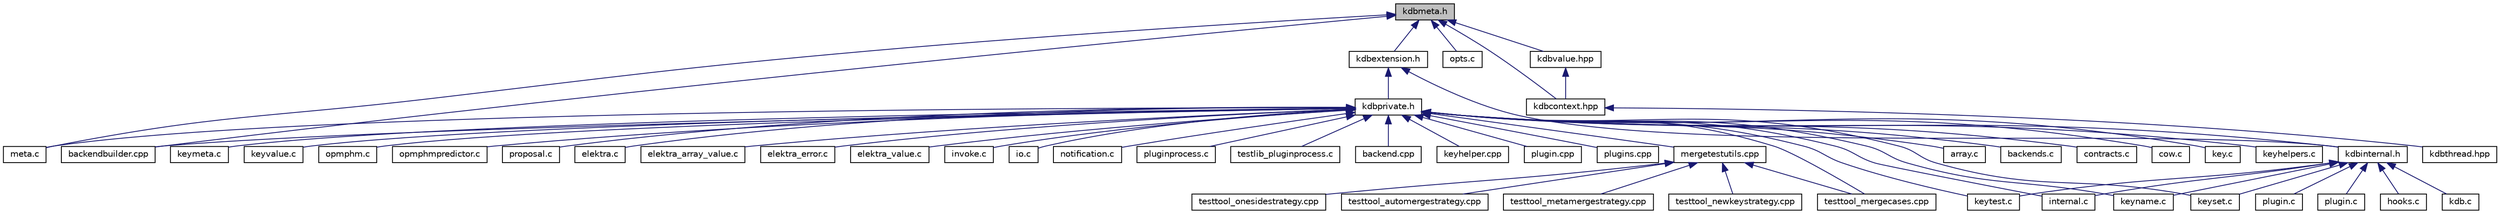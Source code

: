 digraph "kdbmeta.h"
{
 // LATEX_PDF_SIZE
  edge [fontname="Helvetica",fontsize="10",labelfontname="Helvetica",labelfontsize="10"];
  node [fontname="Helvetica",fontsize="10",shape=record];
  Node1 [label="kdbmeta.h",height=0.2,width=0.4,color="black", fillcolor="grey75", style="filled", fontcolor="black",tooltip="metadata functions"];
  Node1 -> Node2 [dir="back",color="midnightblue",fontsize="10",style="solid"];
  Node2 [label="meta.c",height=0.2,width=0.4,color="black", fillcolor="white", style="filled",URL="$meta_8c.html",tooltip="Methods for metadata manipulation."];
  Node1 -> Node3 [dir="back",color="midnightblue",fontsize="10",style="solid"];
  Node3 [label="opts.c",height=0.2,width=0.4,color="black", fillcolor="white", style="filled",URL="$opts_8c.html",tooltip="Support library used by plugin gopts."];
  Node1 -> Node4 [dir="back",color="midnightblue",fontsize="10",style="solid"];
  Node4 [label="backendbuilder.cpp",height=0.2,width=0.4,color="black", fillcolor="white", style="filled",URL="$backendbuilder_8cpp.html",tooltip="Implementation of backend builder."];
  Node1 -> Node5 [dir="back",color="midnightblue",fontsize="10",style="solid"];
  Node5 [label="kdbextension.h",height=0.2,width=0.4,color="black", fillcolor="white", style="filled",URL="$kdbextension_8h.html",tooltip="Extension functionality."];
  Node5 -> Node6 [dir="back",color="midnightblue",fontsize="10",style="solid"];
  Node6 [label="kdbinternal.h",height=0.2,width=0.4,color="black", fillcolor="white", style="filled",URL="$kdbinternal_8h.html",tooltip="Includes most internal header files."];
  Node6 -> Node7 [dir="back",color="midnightblue",fontsize="10",style="solid"];
  Node7 [label="hooks.c",height=0.2,width=0.4,color="black", fillcolor="white", style="filled",URL="$hooks_8c.html",tooltip=" "];
  Node6 -> Node8 [dir="back",color="midnightblue",fontsize="10",style="solid"];
  Node8 [label="internal.c",height=0.2,width=0.4,color="black", fillcolor="white", style="filled",URL="$internal_8c.html",tooltip="Internal methods for Elektra."];
  Node6 -> Node9 [dir="back",color="midnightblue",fontsize="10",style="solid"];
  Node9 [label="kdb.c",height=0.2,width=0.4,color="black", fillcolor="white", style="filled",URL="$kdb_8c.html",tooltip="Low level functions for access the Key Database."];
  Node6 -> Node10 [dir="back",color="midnightblue",fontsize="10",style="solid"];
  Node10 [label="keyname.c",height=0.2,width=0.4,color="black", fillcolor="white", style="filled",URL="$elektra_2keyname_8c.html",tooltip="Methods for Key name manipulation."];
  Node6 -> Node11 [dir="back",color="midnightblue",fontsize="10",style="solid"];
  Node11 [label="keyset.c",height=0.2,width=0.4,color="black", fillcolor="white", style="filled",URL="$keyset_8c.html",tooltip="Methods for key sets."];
  Node6 -> Node12 [dir="back",color="midnightblue",fontsize="10",style="solid"];
  Node12 [label="keytest.c",height=0.2,width=0.4,color="black", fillcolor="white", style="filled",URL="$keytest_8c.html",tooltip="Methods for making tests."];
  Node6 -> Node13 [dir="back",color="midnightblue",fontsize="10",style="solid"];
  Node13 [label="plugin.c",height=0.2,width=0.4,color="black", fillcolor="white", style="filled",URL="$elektra_2plugin_8c.html",tooltip="Interna of plugin functionality."];
  Node6 -> Node14 [dir="back",color="midnightblue",fontsize="10",style="solid"];
  Node14 [label="plugin.c",height=0.2,width=0.4,color="black", fillcolor="white", style="filled",URL="$plugin_2plugin_8c.html",tooltip="Access plugin handle."];
  Node5 -> Node15 [dir="back",color="midnightblue",fontsize="10",style="solid"];
  Node15 [label="kdbprivate.h",height=0.2,width=0.4,color="black", fillcolor="white", style="filled",URL="$kdbprivate_8h.html",tooltip="Private declarations."];
  Node15 -> Node16 [dir="back",color="midnightblue",fontsize="10",style="solid"];
  Node16 [label="array.c",height=0.2,width=0.4,color="black", fillcolor="white", style="filled",URL="$array_8c.html",tooltip="Array methods."];
  Node15 -> Node17 [dir="back",color="midnightblue",fontsize="10",style="solid"];
  Node17 [label="backends.c",height=0.2,width=0.4,color="black", fillcolor="white", style="filled",URL="$backends_8c.html",tooltip="Internal functions for handling the backends KeySet of a KDB instance."];
  Node15 -> Node18 [dir="back",color="midnightblue",fontsize="10",style="solid"];
  Node18 [label="contracts.c",height=0.2,width=0.4,color="black", fillcolor="white", style="filled",URL="$contracts_8c.html",tooltip="Contract constructors for kdbOpen()"];
  Node15 -> Node19 [dir="back",color="midnightblue",fontsize="10",style="solid"];
  Node19 [label="cow.c",height=0.2,width=0.4,color="black", fillcolor="white", style="filled",URL="$cow_8c.html",tooltip="Shared methods for key and keyset copy-on-write."];
  Node15 -> Node8 [dir="back",color="midnightblue",fontsize="10",style="solid"];
  Node15 -> Node20 [dir="back",color="midnightblue",fontsize="10",style="solid"];
  Node20 [label="key.c",height=0.2,width=0.4,color="black", fillcolor="white", style="filled",URL="$key_8c.html",tooltip="Methods for Key manipulation."];
  Node15 -> Node21 [dir="back",color="midnightblue",fontsize="10",style="solid"];
  Node21 [label="keyhelpers.c",height=0.2,width=0.4,color="black", fillcolor="white", style="filled",URL="$keyhelpers_8c.html",tooltip="Helpers for key manipulation."];
  Node15 -> Node22 [dir="back",color="midnightblue",fontsize="10",style="solid"];
  Node22 [label="keymeta.c",height=0.2,width=0.4,color="black", fillcolor="white", style="filled",URL="$keymeta_8c.html",tooltip="Methods to do various operations on Key metadata."];
  Node15 -> Node10 [dir="back",color="midnightblue",fontsize="10",style="solid"];
  Node15 -> Node11 [dir="back",color="midnightblue",fontsize="10",style="solid"];
  Node15 -> Node12 [dir="back",color="midnightblue",fontsize="10",style="solid"];
  Node15 -> Node23 [dir="back",color="midnightblue",fontsize="10",style="solid"];
  Node23 [label="keyvalue.c",height=0.2,width=0.4,color="black", fillcolor="white", style="filled",URL="$keyvalue_8c.html",tooltip="Methods for Key value manipulation."];
  Node15 -> Node24 [dir="back",color="midnightblue",fontsize="10",style="solid"];
  Node24 [label="opmphm.c",height=0.2,width=0.4,color="black", fillcolor="white", style="filled",URL="$opmphm_8c.html",tooltip="The Order Preserving Minimal Perfect Hash Map."];
  Node15 -> Node25 [dir="back",color="midnightblue",fontsize="10",style="solid"];
  Node25 [label="opmphmpredictor.c",height=0.2,width=0.4,color="black", fillcolor="white", style="filled",URL="$opmphmpredictor_8c.html",tooltip="The Order Preserving Minimal Perfect Hash Map Predictor."];
  Node15 -> Node26 [dir="back",color="midnightblue",fontsize="10",style="solid"];
  Node26 [label="proposal.c",height=0.2,width=0.4,color="black", fillcolor="white", style="filled",URL="$proposal_8c.html",tooltip="Implementation of proposed API enhancements."];
  Node15 -> Node27 [dir="back",color="midnightblue",fontsize="10",style="solid"];
  Node27 [label="elektra.c",height=0.2,width=0.4,color="black", fillcolor="white", style="filled",URL="$elektra_8c.html",tooltip="Elektra High Level API."];
  Node15 -> Node28 [dir="back",color="midnightblue",fontsize="10",style="solid"];
  Node28 [label="elektra_array_value.c",height=0.2,width=0.4,color="black", fillcolor="white", style="filled",URL="$elektra__array__value_8c.html",tooltip="Elektra High Level API."];
  Node15 -> Node29 [dir="back",color="midnightblue",fontsize="10",style="solid"];
  Node29 [label="elektra_error.c",height=0.2,width=0.4,color="black", fillcolor="white", style="filled",URL="$elektra__error_8c.html",tooltip="The error module of the High level API."];
  Node15 -> Node30 [dir="back",color="midnightblue",fontsize="10",style="solid"];
  Node30 [label="elektra_value.c",height=0.2,width=0.4,color="black", fillcolor="white", style="filled",URL="$elektra__value_8c.html",tooltip="Elektra High Level API."];
  Node15 -> Node31 [dir="back",color="midnightblue",fontsize="10",style="solid"];
  Node31 [label="invoke.c",height=0.2,width=0.4,color="black", fillcolor="white", style="filled",URL="$invoke_8c.html",tooltip="Library for invoking exported plugin functions."];
  Node15 -> Node32 [dir="back",color="midnightblue",fontsize="10",style="solid"];
  Node32 [label="io.c",height=0.2,width=0.4,color="black", fillcolor="white", style="filled",URL="$io_8c.html",tooltip="Implementation of I/O functions as defined in kdbio.h."];
  Node15 -> Node2 [dir="back",color="midnightblue",fontsize="10",style="solid"];
  Node15 -> Node33 [dir="back",color="midnightblue",fontsize="10",style="solid"];
  Node33 [label="notification.c",height=0.2,width=0.4,color="black", fillcolor="white", style="filled",URL="$notification_8c.html",tooltip="Implementation of notification functions as defined in kdbnotification.h."];
  Node15 -> Node34 [dir="back",color="midnightblue",fontsize="10",style="solid"];
  Node34 [label="pluginprocess.c",height=0.2,width=0.4,color="black", fillcolor="white", style="filled",URL="$pluginprocess_8c.html",tooltip="Source for the pluginprocess library."];
  Node15 -> Node35 [dir="back",color="midnightblue",fontsize="10",style="solid"];
  Node35 [label="testlib_pluginprocess.c",height=0.2,width=0.4,color="black", fillcolor="white", style="filled",URL="$testlib__pluginprocess_8c.html",tooltip="Tests for pluginprocess library."];
  Node15 -> Node36 [dir="back",color="midnightblue",fontsize="10",style="solid"];
  Node36 [label="backend.cpp",height=0.2,width=0.4,color="black", fillcolor="white", style="filled",URL="$src_2backend_8cpp.html",tooltip="Implementation of backend."];
  Node15 -> Node4 [dir="back",color="midnightblue",fontsize="10",style="solid"];
  Node15 -> Node37 [dir="back",color="midnightblue",fontsize="10",style="solid"];
  Node37 [label="keyhelper.cpp",height=0.2,width=0.4,color="black", fillcolor="white", style="filled",URL="$keyhelper_8cpp.html",tooltip="Key helper functions."];
  Node15 -> Node38 [dir="back",color="midnightblue",fontsize="10",style="solid"];
  Node38 [label="plugin.cpp",height=0.2,width=0.4,color="black", fillcolor="white", style="filled",URL="$plugin_8cpp.html",tooltip="Implementation of plugin."];
  Node15 -> Node39 [dir="back",color="midnightblue",fontsize="10",style="solid"];
  Node39 [label="plugins.cpp",height=0.2,width=0.4,color="black", fillcolor="white", style="filled",URL="$plugins_8cpp.html",tooltip="Implementation of set/get/error plugins."];
  Node15 -> Node40 [dir="back",color="midnightblue",fontsize="10",style="solid"];
  Node40 [label="mergetestutils.cpp",height=0.2,width=0.4,color="black", fillcolor="white", style="filled",URL="$mergetestutils_8cpp.html",tooltip="Implements a helper class for merge related tests."];
  Node40 -> Node41 [dir="back",color="midnightblue",fontsize="10",style="solid"];
  Node41 [label="testtool_automergestrategy.cpp",height=0.2,width=0.4,color="black", fillcolor="white", style="filled",URL="$testtool__automergestrategy_8cpp.html",tooltip="Tests for the AutoMergeStrategy."];
  Node40 -> Node42 [dir="back",color="midnightblue",fontsize="10",style="solid"];
  Node42 [label="testtool_mergecases.cpp",height=0.2,width=0.4,color="black", fillcolor="white", style="filled",URL="$testtool__mergecases_8cpp.html",tooltip="Tests for the ThreeWayMerge."];
  Node40 -> Node43 [dir="back",color="midnightblue",fontsize="10",style="solid"];
  Node43 [label="testtool_metamergestrategy.cpp",height=0.2,width=0.4,color="black", fillcolor="white", style="filled",URL="$testtool__metamergestrategy_8cpp.html",tooltip="Tests for the MetaMergeStrategy."];
  Node40 -> Node44 [dir="back",color="midnightblue",fontsize="10",style="solid"];
  Node44 [label="testtool_newkeystrategy.cpp",height=0.2,width=0.4,color="black", fillcolor="white", style="filled",URL="$testtool__newkeystrategy_8cpp.html",tooltip="Tests for the NewKeyStrategy."];
  Node40 -> Node45 [dir="back",color="midnightblue",fontsize="10",style="solid"];
  Node45 [label="testtool_onesidestrategy.cpp",height=0.2,width=0.4,color="black", fillcolor="white", style="filled",URL="$testtool__onesidestrategy_8cpp.html",tooltip="Tests for the OneSideStrategy."];
  Node15 -> Node42 [dir="back",color="midnightblue",fontsize="10",style="solid"];
  Node15 -> Node6 [dir="back",color="midnightblue",fontsize="10",style="solid"];
  Node1 -> Node46 [dir="back",color="midnightblue",fontsize="10",style="solid"];
  Node46 [label="kdbcontext.hpp",height=0.2,width=0.4,color="black", fillcolor="white", style="filled",URL="$kdbcontext_8hpp.html",tooltip=" "];
  Node46 -> Node47 [dir="back",color="midnightblue",fontsize="10",style="solid"];
  Node47 [label="kdbthread.hpp",height=0.2,width=0.4,color="black", fillcolor="white", style="filled",URL="$kdbthread_8hpp.html",tooltip=" "];
  Node1 -> Node48 [dir="back",color="midnightblue",fontsize="10",style="solid"];
  Node48 [label="kdbvalue.hpp",height=0.2,width=0.4,color="black", fillcolor="white", style="filled",URL="$kdbvalue_8hpp.html",tooltip=" "];
  Node48 -> Node46 [dir="back",color="midnightblue",fontsize="10",style="solid"];
}
